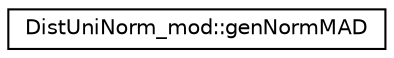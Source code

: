 digraph "Graphical Class Hierarchy"
{
 // LATEX_PDF_SIZE
  edge [fontname="Helvetica",fontsize="10",labelfontname="Helvetica",labelfontsize="10"];
  node [fontname="Helvetica",fontsize="10",shape=record];
  rankdir="LR";
  Node0 [label="DistUniNorm_mod::genNormMAD",height=0.2,width=0.4,color="black", fillcolor="white", style="filled",URL="$interfaceDistUniNorm__mod_1_1genNormMAD.html",tooltip="Generate the Mean Absolute Deviation (MAD) of the Normal distribution."];
}
